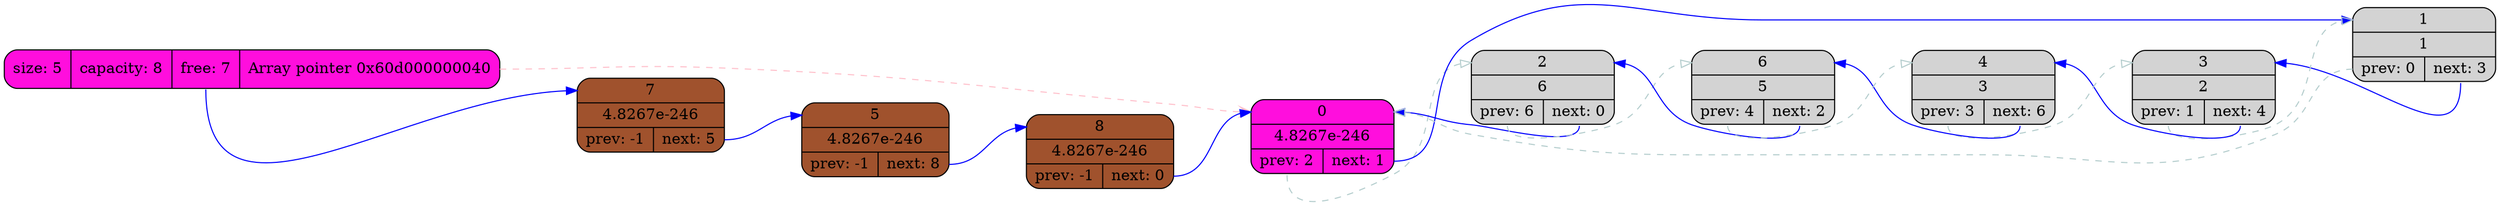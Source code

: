 digraph {
	graph [dpi = 1000];
	rankdir = LR;
	ranksep = 1;
node[color="black", fontsize=14];
edge[color="blue", fontcolor="blue", fontsize=12];
LIST [shape="Mrecord", style="rounded", style="filled", fillcolor="#FF0EDD",label = "{size: 5| capacity: 8 |<fr> free: 7 | <ar> Array pointer 0x60d000000040}"];
ELEM_0[shape="Mrecord", style="rounded", style="filled", fillcolor="#FF0EDD", label = "{{<ad> 0 |4.8267e-246| {<pr> prev: 2  | <nx> next: 1} } }"];
ELEM_0:<pr> ->ELEM_2:<ad> [weight = 1, color = "lightcyan3", arrowhead = empty, style = dashed];
LIST:<ar> ->ELEM_0:<ad> [weight = 1, color = "pink", arrowhead = open, style = dashed];
ELEM_1[shape="Mrecord", style="rounded", style="filled", fillcolor="lightgrey", label = "{{<ad> 1 |1| {<pr> prev: 0  | <nx> next: 3} } }"];
ELEM_0:<nx> ->ELEM_1:<ad> [weight = 5];
ELEM_1:<pr> ->ELEM_0:<ad> [weight = 1, color = "lightcyan3", arrowhead = empty, style = dashed];
ELEM_3[shape="Mrecord", style="rounded", style="filled", fillcolor="lightgrey", label = "{{<ad> 3 |2| {<pr> prev: 1  | <nx> next: 4} } }"];
ELEM_1:<nx> ->ELEM_3:<ad> [weight = 5];
ELEM_3:<pr> ->ELEM_1:<ad> [weight = 1, color = "lightcyan3", arrowhead = empty, style = dashed];
ELEM_4[shape="Mrecord", style="rounded", style="filled", fillcolor="lightgrey", label = "{{<ad> 4 |3| {<pr> prev: 3  | <nx> next: 6} } }"];
ELEM_3:<nx> ->ELEM_4:<ad> [weight = 5];
ELEM_4:<pr> ->ELEM_3:<ad> [weight = 1, color = "lightcyan3", arrowhead = empty, style = dashed];
ELEM_6[shape="Mrecord", style="rounded", style="filled", fillcolor="lightgrey", label = "{{<ad> 6 |5| {<pr> prev: 4  | <nx> next: 2} } }"];
ELEM_4:<nx> ->ELEM_6:<ad> [weight = 5];
ELEM_6:<pr> ->ELEM_4:<ad> [weight = 1, color = "lightcyan3", arrowhead = empty, style = dashed];
ELEM_2[shape="Mrecord", style="rounded", style="filled", fillcolor="lightgrey", label = "{{<ad> 2 |6| {<pr> prev: 6  | <nx> next: 0} } }"];
ELEM_6:<nx> ->ELEM_2:<ad> [weight = 5];
ELEM_2:<pr> ->ELEM_6:<ad> [weight = 1, color = "lightcyan3", arrowhead = empty, style = dashed];
ELEM_2:<nx> ->ELEM_0:<ad> [weight = 1000];
ELEM_7[shape="Mrecord", style="rounded", style="filled", fillcolor="sienna", label = "{{<ad> 7 |4.8267e-246| {<pr> prev: -1  | <nx> next: 5} } }"];
ELEM_7:<nx> ->ELEM_5:<ad> [weight = 1];
ELEM_5[shape="Mrecord", style="rounded", style="filled", fillcolor="sienna", label = "{{<ad> 5 |4.8267e-246| {<pr> prev: -1  | <nx> next: 8} } }"];
ELEM_5:<nx> ->ELEM_8:<ad> [weight = 1];
ELEM_8[shape="Mrecord", style="rounded", style="filled", fillcolor="sienna", label = "{{<ad> 8 |4.8267e-246| {<pr> prev: -1  | <nx> next: 0} } }"];
ELEM_8:<nx> ->ELEM_0:<ad> [weight = 1];
LIST:<fr>->ELEM_7:<ad> [weight = 1];
}